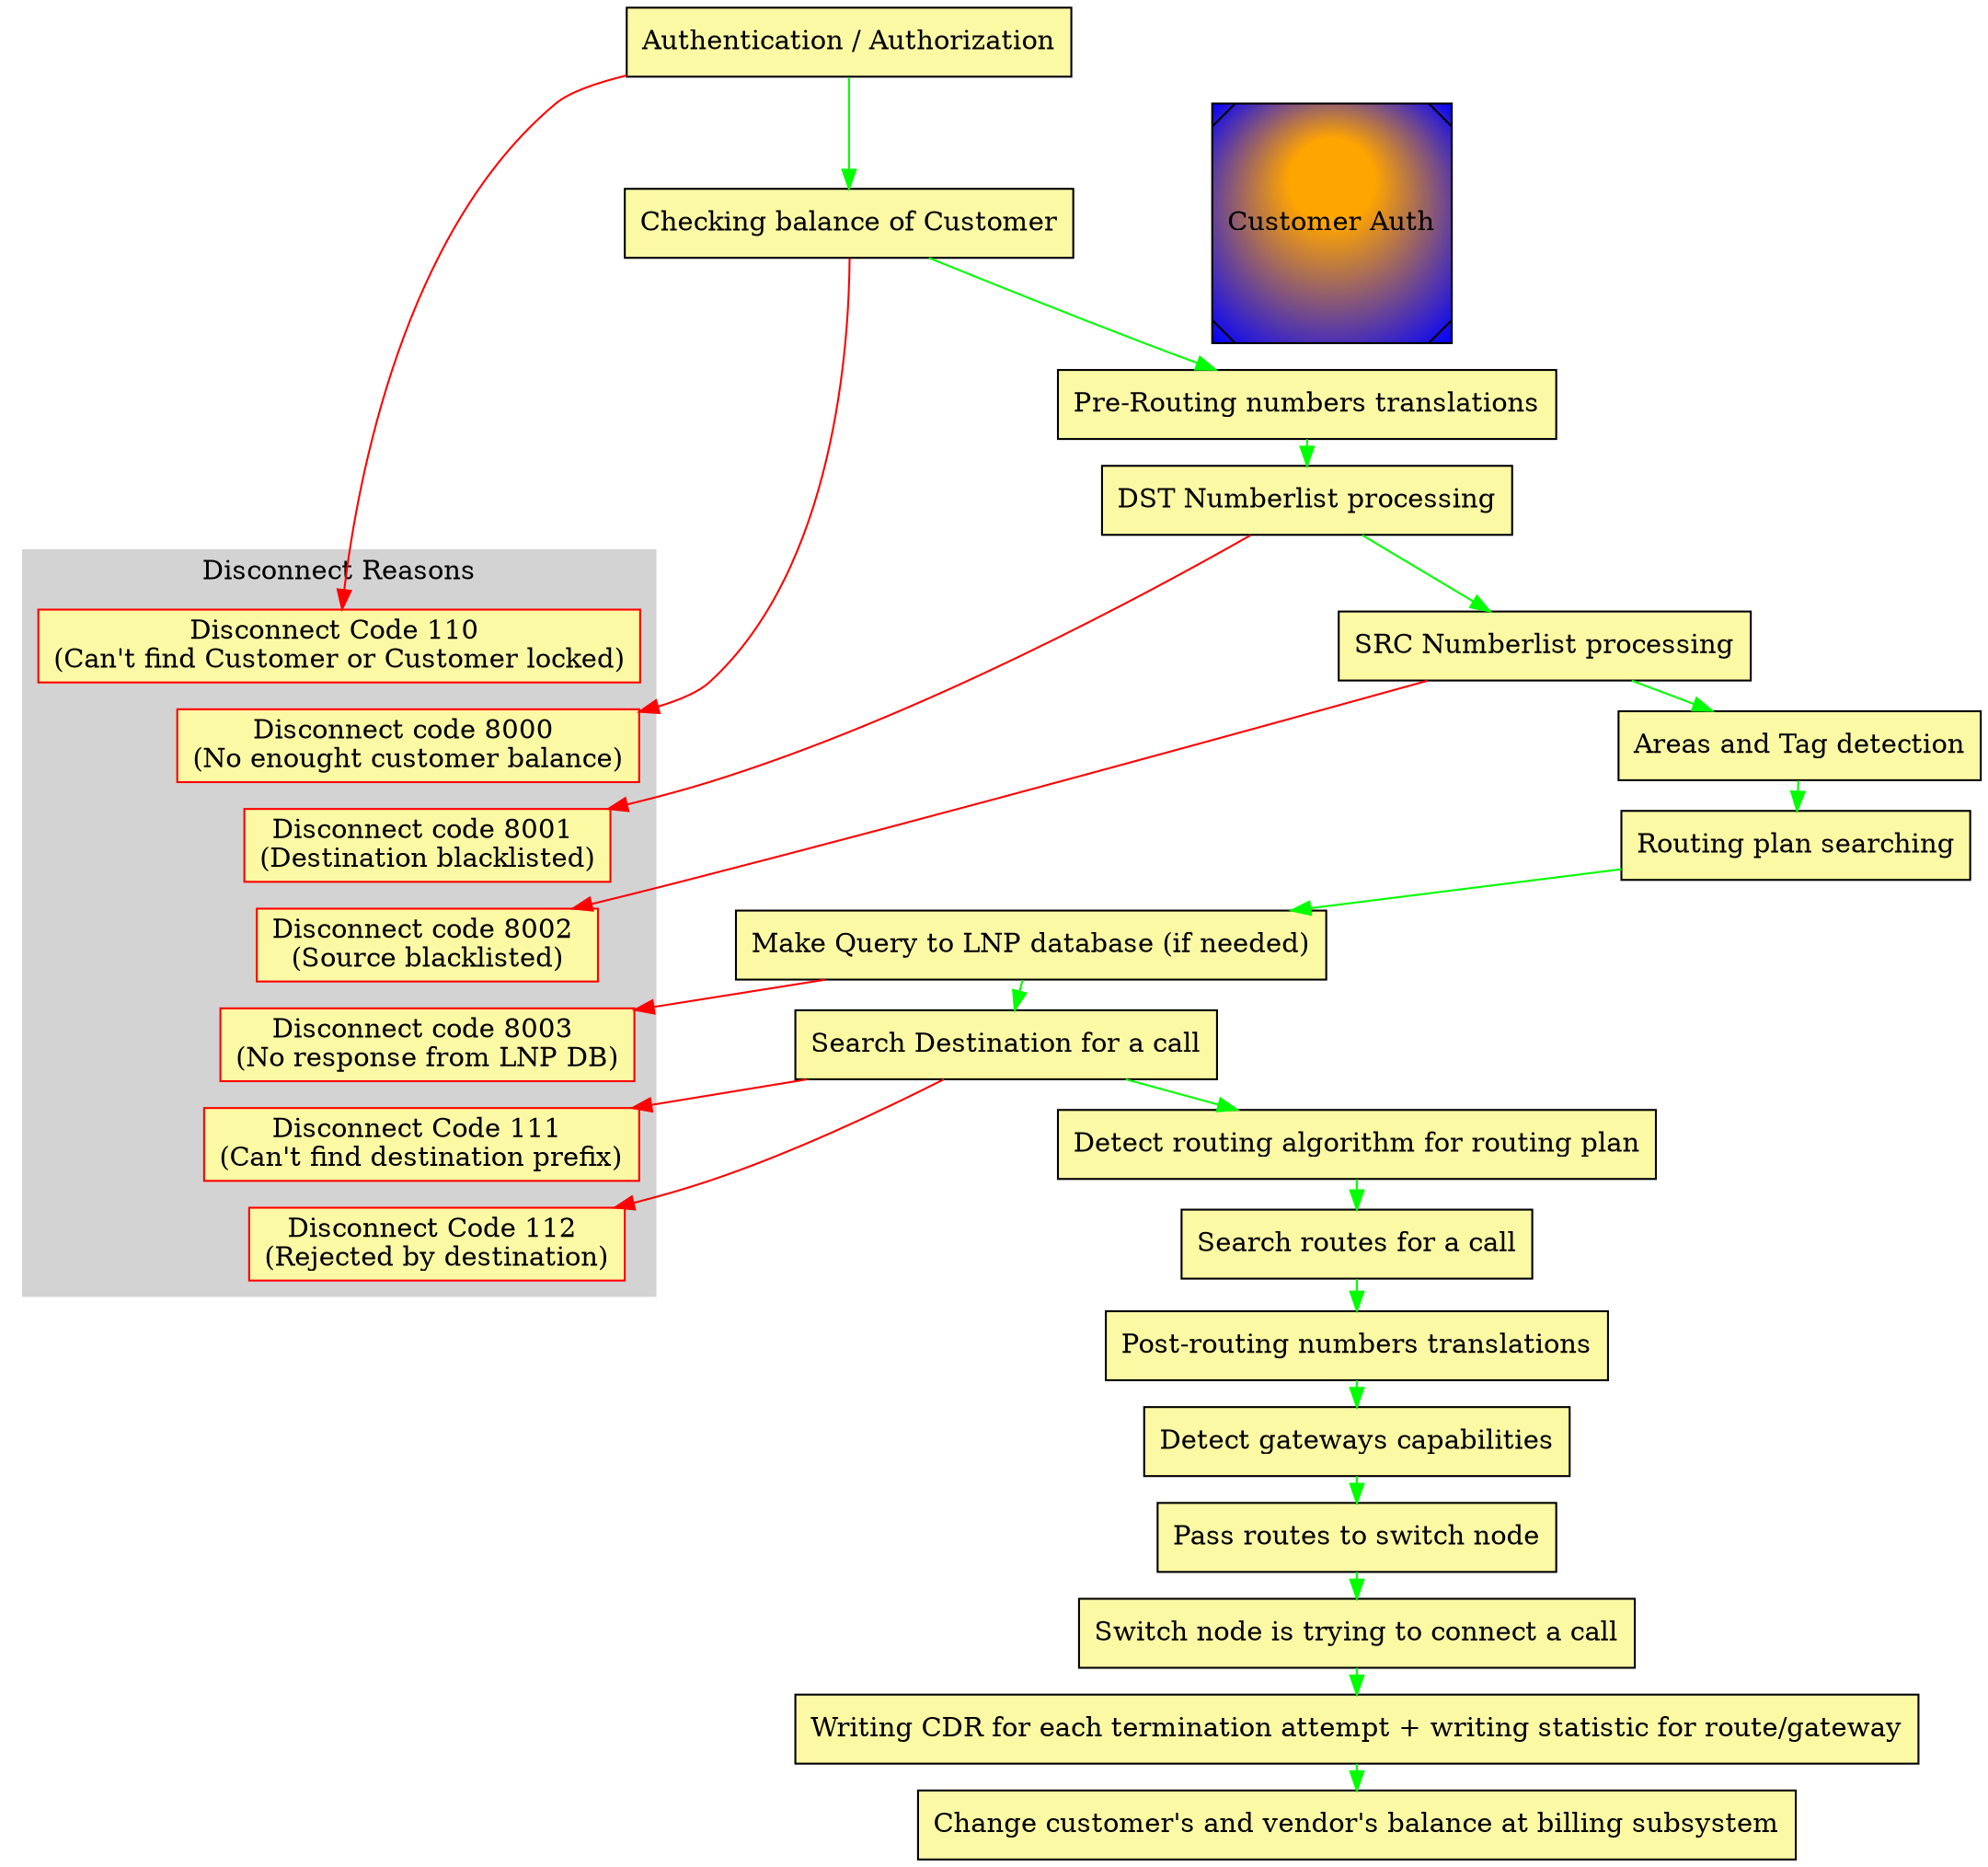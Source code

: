 digraph General {

    node [style=filled; fillcolor="#FCF9A5"];
    graph [nodesep=1, ranksep=0.2, mindist=0.5];

    subgraph cluster_DC {
        style=filled;
        color=lightgrey;
        node [style=filled,color=red];

        reason1 [label = "Disconnect Code 110 \n(Can't find Customer or Customer locked)"; shape=box; sides=4 ];
        reason2 [label = "Disconnect code 8000 \n(No enought customer balance)"; shape=box; sides=4 ];
        reason3 [label = "Disconnect code 8001 \n(Destination blacklisted)"; shape=box; sides=4 ];
        reason4 [label = "Disconnect code 8002 \n(Source blacklisted)"; shape=box; sides=4 ];
        reason5 [label = "Disconnect code 8003 \n(No response from LNP DB)"; shape=box; sides=4 ];
        reason6 [label = "Disconnect Code 111 \n(Can't find destination prefix)"; shape=box; sides=4 ];
        reason7 [label = "Disconnect Code 112 \n(Rejected by destination)"; shape=box; sides=4 ];

        reason1->reason2 [style=invis];
        reason2->reason3 [style=invis];
        reason3->reason4 [style=invis];
        reason4->reason5 [style=invis];
        reason5->reason6 [style=invis];
        reason6->reason7 [style=invis];
        label = "Disconnect Reasons";
    }


    block1 [label = "Authentication / Authorization"; shape=box; sides=4 ];
    block2 [label = "Checking balance of Customer"; shape=box; sides=4 ];
    block3 [label = "Pre-Routing numbers translations"; shape=box; sides=4 ];
    block4 [label = "DST Numberlist processing"; shape=box; sides=4 ];
    block5 [label = "SRC Numberlist processing"; shape=box; sides=4 ];
    block6 [label = "Areas and Tag detection"; shape=box; sides=4 ];
    block7 [label = "Routing plan searching"; shape=box; sides=4 ];
    block8 [label = "Make Query to LNP database (if needed)"; shape=box; sides=4 ];
    block9 [label = "Search Destination for a call"; shape=box; sides=4 ];
    block10 [label = "Detect routing algorithm for routing plan"; shape=box; sides=4 ];
    block11 [label = "Search routes for a call"; shape=box; sides=4 ];
    block12 [label = "Post-routing numbers translations"; shape=box; sides=4 ];
    block13 [label = "Detect gateways capabilities"; shape=box; sides=4 ];
    block14 [label = "Pass routes to switch node"; shape=box; sides=4 ];
    block15 [label = "Switch node is trying to connect a call"; shape=box; sides=4 ];
    block16 [label = "Writing CDR for each termination attempt + writing statistic for route/gateway"; shape=box; sides=4 ];
    block17 [label = "Change customer's and vendor's balance at billing subsystem"; shape=box; sides=4 ];

    block1 -> block2 [color=green];
    block1 -> reason1 [color=red];
    block1 -> Customer_Auth [style=invis];
    block2 -> block3 [color=green];
    block2 -> reason2 [color=red];
    block3 -> block4 [color=green];
    block4 -> block5 [color=green];
    block4 -> reason3 [color=red];
    block5 -> block6 [color=green];
    block5 -> reason4 [color=red];
    block6 -> block7 [color=green];
    block7 -> block8 [color=green];
    block8 -> block9 [color=green];
    block8 -> reason5 [color=red];
    block9 -> block10 [color=green];
    block9 -> reason6 [color=red];
    block9 -> reason7 [color=red];
    block10 -> block11 [color=green];
    block11 -> block12 [color=green];
    block12 -> block13 [color=green];
    block13 -> block14 [color=green];
    block14 -> block15 [color=green];
    block15 -> block16 [color=green];
    block16 -> block17 [color=green];

    Customer_Auth [
        label = "Customer Auth",
            shape=Msquare,
            fillcolor="orange:blue",
            style=radial,
            gradientangle=90];

}